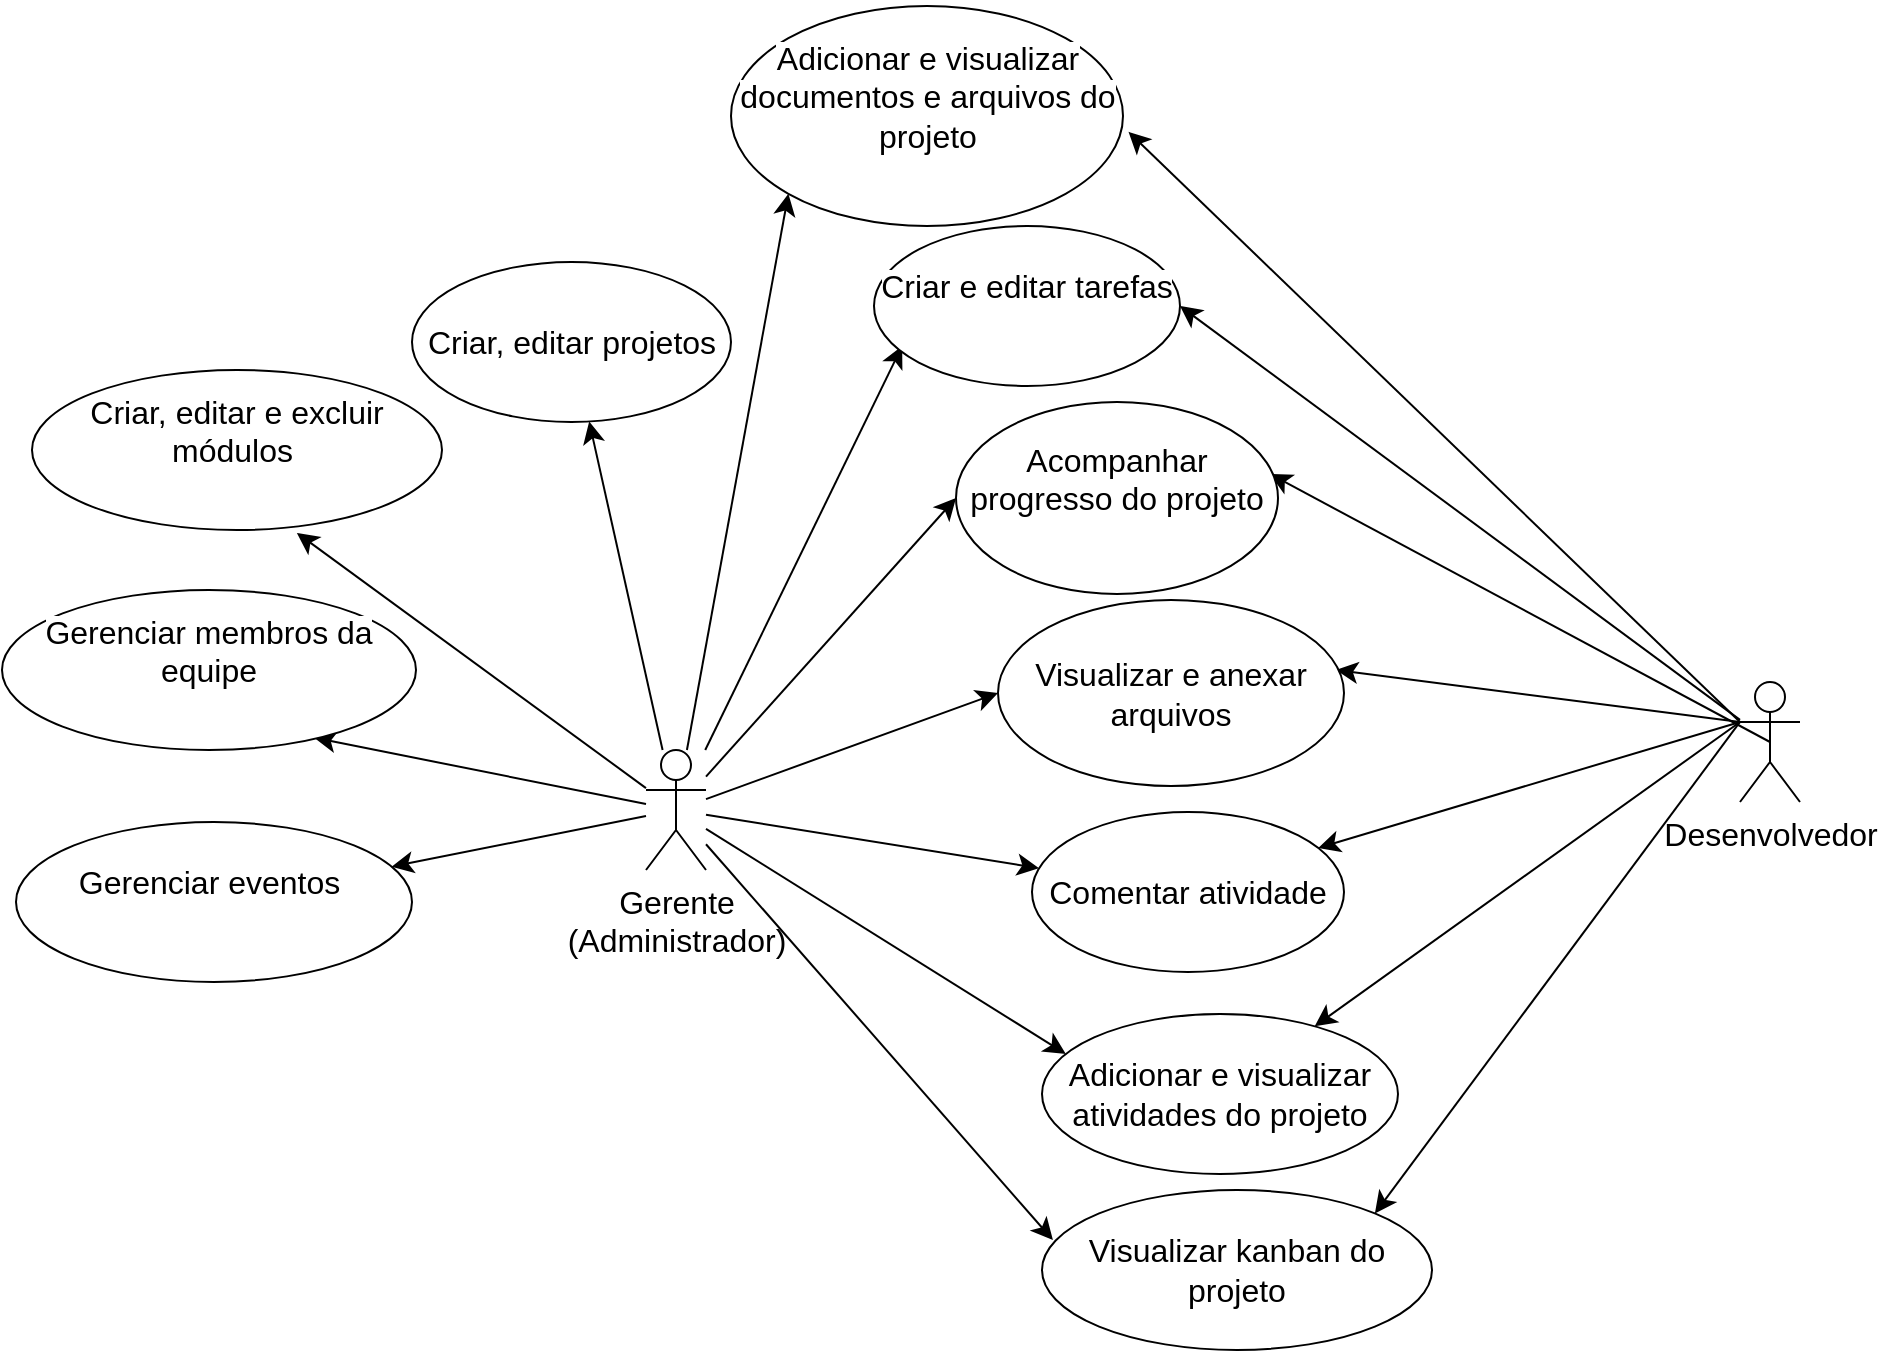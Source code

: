 <mxfile version="21.3.8" type="github">
  <diagram name="Página-1" id="W8_O13e3aCcCkk0ZVJAL">
    <mxGraphModel dx="1479" dy="1164" grid="0" gridSize="10" guides="1" tooltips="1" connect="1" arrows="1" fold="1" page="0" pageScale="1" pageWidth="827" pageHeight="1169" math="0" shadow="0">
      <root>
        <mxCell id="0" />
        <mxCell id="1" parent="0" />
        <mxCell id="oawZOLzJiCAexGbx1HZw-5" value="" style="edgeStyle=none;curved=1;rounded=0;orthogonalLoop=1;jettySize=auto;html=1;fontSize=12;startSize=8;endSize=8;" parent="1" source="oawZOLzJiCAexGbx1HZw-1" target="PAg5yYIWIMK5YvyaObWx-9" edge="1">
          <mxGeometry relative="1" as="geometry">
            <mxPoint x="-77" y="-145.0" as="targetPoint" />
          </mxGeometry>
        </mxCell>
        <mxCell id="oawZOLzJiCAexGbx1HZw-7" value="" style="edgeStyle=none;curved=1;rounded=0;orthogonalLoop=1;jettySize=auto;html=1;fontSize=12;startSize=8;endSize=8;entryX=0.754;entryY=0.923;entryDx=0;entryDy=0;entryPerimeter=0;" parent="1" source="oawZOLzJiCAexGbx1HZw-1" target="PAg5yYIWIMK5YvyaObWx-6" edge="1">
          <mxGeometry relative="1" as="geometry">
            <mxPoint x="-294.983" y="-18" as="targetPoint" />
          </mxGeometry>
        </mxCell>
        <mxCell id="oawZOLzJiCAexGbx1HZw-9" value="" style="edgeStyle=none;curved=1;rounded=0;orthogonalLoop=1;jettySize=auto;html=1;fontSize=12;startSize=8;endSize=8;entryX=0;entryY=0.5;entryDx=0;entryDy=0;" parent="1" source="oawZOLzJiCAexGbx1HZw-1" target="PAg5yYIWIMK5YvyaObWx-22" edge="1">
          <mxGeometry relative="1" as="geometry">
            <mxPoint x="187.899" y="-5" as="targetPoint" />
          </mxGeometry>
        </mxCell>
        <mxCell id="oawZOLzJiCAexGbx1HZw-11" value="" style="edgeStyle=none;curved=1;rounded=0;orthogonalLoop=1;jettySize=auto;html=1;fontSize=12;startSize=8;endSize=8;entryX=0;entryY=0.5;entryDx=0;entryDy=0;" parent="1" source="oawZOLzJiCAexGbx1HZw-1" target="PAg5yYIWIMK5YvyaObWx-23" edge="1">
          <mxGeometry relative="1" as="geometry">
            <mxPoint x="170" y="89.078" as="targetPoint" />
          </mxGeometry>
        </mxCell>
        <mxCell id="oawZOLzJiCAexGbx1HZw-16" value="" style="edgeStyle=none;curved=1;rounded=0;orthogonalLoop=1;jettySize=auto;html=1;fontSize=12;startSize=8;endSize=8;entryX=0.067;entryY=0.25;entryDx=0;entryDy=0;entryPerimeter=0;" parent="1" source="oawZOLzJiCAexGbx1HZw-1" target="PAg5yYIWIMK5YvyaObWx-28" edge="1">
          <mxGeometry relative="1" as="geometry">
            <mxPoint x="205.707" y="244" as="targetPoint" />
          </mxGeometry>
        </mxCell>
        <mxCell id="oawZOLzJiCAexGbx1HZw-18" value="" style="edgeStyle=none;curved=1;rounded=0;orthogonalLoop=1;jettySize=auto;html=1;fontSize=12;startSize=8;endSize=8;entryX=0.092;entryY=0.75;entryDx=0;entryDy=0;entryPerimeter=0;" parent="1" source="oawZOLzJiCAexGbx1HZw-1" target="PAg5yYIWIMK5YvyaObWx-21" edge="1">
          <mxGeometry relative="1" as="geometry">
            <mxPoint x="174.245" y="-111" as="targetPoint" />
          </mxGeometry>
        </mxCell>
        <mxCell id="oawZOLzJiCAexGbx1HZw-20" value="" style="edgeStyle=none;curved=1;rounded=0;orthogonalLoop=1;jettySize=auto;html=1;fontSize=12;startSize=8;endSize=8;entryX=0;entryY=1;entryDx=0;entryDy=0;" parent="1" source="oawZOLzJiCAexGbx1HZw-1" target="PAg5yYIWIMK5YvyaObWx-16" edge="1">
          <mxGeometry relative="1" as="geometry">
            <mxPoint x="106.506" y="-216" as="targetPoint" />
          </mxGeometry>
        </mxCell>
        <mxCell id="oawZOLzJiCAexGbx1HZw-22" value="" style="edgeStyle=none;curved=1;rounded=0;orthogonalLoop=1;jettySize=auto;html=1;fontSize=12;startSize=8;endSize=8;" parent="1" source="oawZOLzJiCAexGbx1HZw-1" target="PAg5yYIWIMK5YvyaObWx-26" edge="1">
          <mxGeometry relative="1" as="geometry">
            <mxPoint x="182.0" y="153.502" as="targetPoint" />
          </mxGeometry>
        </mxCell>
        <mxCell id="oawZOLzJiCAexGbx1HZw-24" value="" style="edgeStyle=none;curved=1;rounded=0;orthogonalLoop=1;jettySize=auto;html=1;fontSize=12;startSize=8;endSize=8;entryX=0.646;entryY=1.018;entryDx=0;entryDy=0;entryPerimeter=0;" parent="1" source="oawZOLzJiCAexGbx1HZw-1" target="PAg5yYIWIMK5YvyaObWx-2" edge="1">
          <mxGeometry relative="1" as="geometry">
            <mxPoint x="-279.691" y="-59" as="targetPoint" />
          </mxGeometry>
        </mxCell>
        <mxCell id="oawZOLzJiCAexGbx1HZw-52" value="" style="edgeStyle=none;curved=1;rounded=0;orthogonalLoop=1;jettySize=auto;html=1;fontSize=12;startSize=8;endSize=8;" parent="1" source="oawZOLzJiCAexGbx1HZw-1" target="PAg5yYIWIMK5YvyaObWx-8" edge="1">
          <mxGeometry relative="1" as="geometry">
            <mxPoint x="-299" y="93.026" as="targetPoint" />
          </mxGeometry>
        </mxCell>
        <mxCell id="oawZOLzJiCAexGbx1HZw-54" value="" style="edgeStyle=none;curved=1;rounded=0;orthogonalLoop=1;jettySize=auto;html=1;fontSize=12;startSize=8;endSize=8;entryX=0.028;entryY=0.313;entryDx=0;entryDy=0;entryPerimeter=0;" parent="1" source="oawZOLzJiCAexGbx1HZw-1" target="PAg5yYIWIMK5YvyaObWx-30" edge="1">
          <mxGeometry relative="1" as="geometry">
            <mxPoint x="240.277" y="328" as="targetPoint" />
          </mxGeometry>
        </mxCell>
        <mxCell id="oawZOLzJiCAexGbx1HZw-1" value="Gerente &lt;br&gt;(Administrador)" style="shape=umlActor;verticalLabelPosition=bottom;verticalAlign=top;html=1;outlineConnect=0;fontSize=16;" parent="1" vertex="1">
          <mxGeometry x="-6" y="95" width="30" height="60" as="geometry" />
        </mxCell>
        <mxCell id="oawZOLzJiCAexGbx1HZw-40" style="edgeStyle=none;curved=1;rounded=0;orthogonalLoop=1;jettySize=auto;html=1;entryX=1;entryY=0.5;entryDx=0;entryDy=0;fontSize=12;startSize=8;endSize=8;" parent="1" source="oawZOLzJiCAexGbx1HZw-25" target="PAg5yYIWIMK5YvyaObWx-21" edge="1">
          <mxGeometry relative="1" as="geometry">
            <mxPoint x="270.0" y="-138.5" as="targetPoint" />
          </mxGeometry>
        </mxCell>
        <mxCell id="oawZOLzJiCAexGbx1HZw-42" style="edgeStyle=none;curved=1;rounded=0;orthogonalLoop=1;jettySize=auto;html=1;exitX=0;exitY=0.333;exitDx=0;exitDy=0;exitPerimeter=0;entryX=1.014;entryY=0.572;entryDx=0;entryDy=0;fontSize=12;startSize=8;endSize=8;entryPerimeter=0;" parent="1" source="oawZOLzJiCAexGbx1HZw-25" target="PAg5yYIWIMK5YvyaObWx-16" edge="1">
          <mxGeometry relative="1" as="geometry">
            <mxPoint x="211" y="-275.25" as="targetPoint" />
          </mxGeometry>
        </mxCell>
        <mxCell id="oawZOLzJiCAexGbx1HZw-43" style="edgeStyle=none;curved=1;rounded=0;orthogonalLoop=1;jettySize=auto;html=1;exitX=0.5;exitY=0.5;exitDx=0;exitDy=0;exitPerimeter=0;entryX=0.975;entryY=0.375;entryDx=0;entryDy=0;fontSize=12;startSize=8;endSize=8;entryPerimeter=0;" parent="1" source="oawZOLzJiCAexGbx1HZw-25" target="PAg5yYIWIMK5YvyaObWx-22" edge="1">
          <mxGeometry relative="1" as="geometry">
            <mxPoint x="319" y="-38.5" as="targetPoint" />
          </mxGeometry>
        </mxCell>
        <mxCell id="PAg5yYIWIMK5YvyaObWx-25" style="edgeStyle=none;curved=1;rounded=0;orthogonalLoop=1;jettySize=auto;html=1;exitX=0;exitY=0.333;exitDx=0;exitDy=0;exitPerimeter=0;entryX=0.977;entryY=0.376;entryDx=0;entryDy=0;entryPerimeter=0;fontSize=12;startSize=8;endSize=8;" edge="1" parent="1" source="oawZOLzJiCAexGbx1HZw-25" target="PAg5yYIWIMK5YvyaObWx-23">
          <mxGeometry relative="1" as="geometry" />
        </mxCell>
        <mxCell id="PAg5yYIWIMK5YvyaObWx-27" style="edgeStyle=none;curved=1;rounded=0;orthogonalLoop=1;jettySize=auto;html=1;exitX=0;exitY=0.333;exitDx=0;exitDy=0;exitPerimeter=0;entryX=0.917;entryY=0.225;entryDx=0;entryDy=0;entryPerimeter=0;fontSize=12;startSize=8;endSize=8;" edge="1" parent="1" source="oawZOLzJiCAexGbx1HZw-25" target="PAg5yYIWIMK5YvyaObWx-26">
          <mxGeometry relative="1" as="geometry" />
        </mxCell>
        <mxCell id="PAg5yYIWIMK5YvyaObWx-29" style="edgeStyle=none;curved=1;rounded=0;orthogonalLoop=1;jettySize=auto;html=1;exitX=0;exitY=0.333;exitDx=0;exitDy=0;exitPerimeter=0;fontSize=12;startSize=8;endSize=8;" edge="1" parent="1" source="oawZOLzJiCAexGbx1HZw-25" target="PAg5yYIWIMK5YvyaObWx-28">
          <mxGeometry relative="1" as="geometry" />
        </mxCell>
        <mxCell id="PAg5yYIWIMK5YvyaObWx-31" style="edgeStyle=none;curved=1;rounded=0;orthogonalLoop=1;jettySize=auto;html=1;exitX=0;exitY=0.333;exitDx=0;exitDy=0;exitPerimeter=0;entryX=1;entryY=0;entryDx=0;entryDy=0;fontSize=12;startSize=8;endSize=8;" edge="1" parent="1" source="oawZOLzJiCAexGbx1HZw-25" target="PAg5yYIWIMK5YvyaObWx-30">
          <mxGeometry relative="1" as="geometry" />
        </mxCell>
        <mxCell id="oawZOLzJiCAexGbx1HZw-25" value="Desenvolvedor" style="shape=umlActor;verticalLabelPosition=bottom;verticalAlign=top;html=1;outlineConnect=0;fontSize=16;" parent="1" vertex="1">
          <mxGeometry x="541" y="61" width="30" height="60" as="geometry" />
        </mxCell>
        <mxCell id="oawZOLzJiCAexGbx1HZw-55" style="edgeStyle=none;curved=1;rounded=0;orthogonalLoop=1;jettySize=auto;html=1;exitX=0;exitY=1;exitDx=0;exitDy=0;exitPerimeter=0;fontSize=12;startSize=8;endSize=8;" parent="1" source="oawZOLzJiCAexGbx1HZw-25" target="oawZOLzJiCAexGbx1HZw-25" edge="1">
          <mxGeometry relative="1" as="geometry" />
        </mxCell>
        <mxCell id="PAg5yYIWIMK5YvyaObWx-2" value="&#xa;&lt;span style=&quot;color: rgb(0, 0, 0); font-family: Helvetica; font-size: 16px; font-style: normal; font-variant-ligatures: normal; font-variant-caps: normal; font-weight: 400; letter-spacing: normal; orphans: 2; text-align: center; text-indent: 0px; text-transform: none; widows: 2; word-spacing: 0px; -webkit-text-stroke-width: 0px; background-color: rgb(255, 255, 255); text-decoration-thickness: initial; text-decoration-style: initial; text-decoration-color: initial; float: none; display: inline !important;&quot;&gt;Criar, editar e excluir módulos&amp;nbsp;&lt;/span&gt;&#xa;&#xa;" style="ellipse;whiteSpace=wrap;html=1;fontSize=16;" vertex="1" parent="1">
          <mxGeometry x="-313" y="-95" width="205" height="80" as="geometry" />
        </mxCell>
        <mxCell id="PAg5yYIWIMK5YvyaObWx-6" value="&#xa;&lt;span style=&quot;color: rgb(0, 0, 0); font-family: Helvetica; font-size: 16px; font-style: normal; font-variant-ligatures: normal; font-variant-caps: normal; font-weight: 400; letter-spacing: normal; orphans: 2; text-align: center; text-indent: 0px; text-transform: none; widows: 2; word-spacing: 0px; -webkit-text-stroke-width: 0px; background-color: rgb(255, 255, 255); text-decoration-thickness: initial; text-decoration-style: initial; text-decoration-color: initial; float: none; display: inline !important;&quot;&gt;Gerenciar membros da equipe&lt;/span&gt;&#xa;&#xa;" style="ellipse;whiteSpace=wrap;html=1;fontSize=16;" vertex="1" parent="1">
          <mxGeometry x="-328" y="15" width="207" height="80" as="geometry" />
        </mxCell>
        <mxCell id="PAg5yYIWIMK5YvyaObWx-8" value="&#xa;&lt;span style=&quot;color: rgb(0, 0, 0); font-family: Helvetica; font-size: 16px; font-style: normal; font-variant-ligatures: normal; font-variant-caps: normal; font-weight: 400; letter-spacing: normal; orphans: 2; text-align: center; text-indent: 0px; text-transform: none; widows: 2; word-spacing: 0px; -webkit-text-stroke-width: 0px; background-color: rgb(255, 255, 255); text-decoration-thickness: initial; text-decoration-style: initial; text-decoration-color: initial; float: none; display: inline !important;&quot;&gt;Gerenciar eventos&amp;nbsp;&lt;/span&gt;&#xa;&#xa;" style="ellipse;whiteSpace=wrap;html=1;fontSize=16;" vertex="1" parent="1">
          <mxGeometry x="-321" y="131" width="198" height="80" as="geometry" />
        </mxCell>
        <mxCell id="PAg5yYIWIMK5YvyaObWx-9" value="Criar, editar projetos" style="ellipse;whiteSpace=wrap;html=1;fontSize=16;" vertex="1" parent="1">
          <mxGeometry x="-123" y="-149" width="159.5" height="80" as="geometry" />
        </mxCell>
        <mxCell id="PAg5yYIWIMK5YvyaObWx-16" value="&#xa;&lt;span style=&quot;color: rgb(0, 0, 0); font-family: Helvetica; font-size: 16px; font-style: normal; font-variant-ligatures: normal; font-variant-caps: normal; font-weight: 400; letter-spacing: normal; orphans: 2; text-align: center; text-indent: 0px; text-transform: none; widows: 2; word-spacing: 0px; -webkit-text-stroke-width: 0px; background-color: rgb(255, 255, 255); text-decoration-thickness: initial; text-decoration-style: initial; text-decoration-color: initial; float: none; display: inline !important;&quot;&gt;Adicionar e visualizar documentos e arquivos do projeto&lt;/span&gt;&#xa;&#xa;" style="ellipse;whiteSpace=wrap;html=1;fontSize=16;" vertex="1" parent="1">
          <mxGeometry x="36.5" y="-277" width="196" height="110" as="geometry" />
        </mxCell>
        <mxCell id="PAg5yYIWIMK5YvyaObWx-21" value="&#xa;&lt;span style=&quot;color: rgb(0, 0, 0); font-family: Helvetica; font-size: 16px; font-style: normal; font-variant-ligatures: normal; font-variant-caps: normal; font-weight: 400; letter-spacing: normal; orphans: 2; text-align: center; text-indent: 0px; text-transform: none; widows: 2; word-spacing: 0px; -webkit-text-stroke-width: 0px; background-color: rgb(255, 255, 255); text-decoration-thickness: initial; text-decoration-style: initial; text-decoration-color: initial; float: none; display: inline !important;&quot;&gt;Criar e editar tarefas&lt;/span&gt;&#xa;&#xa;" style="ellipse;whiteSpace=wrap;html=1;fontSize=16;" vertex="1" parent="1">
          <mxGeometry x="108" y="-167" width="153" height="80" as="geometry" />
        </mxCell>
        <mxCell id="PAg5yYIWIMK5YvyaObWx-22" value="&#xa;&lt;span style=&quot;color: rgb(0, 0, 0); font-family: Helvetica; font-size: 16px; font-style: normal; font-variant-ligatures: normal; font-variant-caps: normal; font-weight: 400; letter-spacing: normal; orphans: 2; text-align: center; text-indent: 0px; text-transform: none; widows: 2; word-spacing: 0px; -webkit-text-stroke-width: 0px; background-color: rgb(255, 255, 255); text-decoration-thickness: initial; text-decoration-style: initial; text-decoration-color: initial; float: none; display: inline !important;&quot;&gt;Acompanhar progresso do projeto&lt;/span&gt;&#xa;&#xa;" style="ellipse;whiteSpace=wrap;html=1;fontSize=16;" vertex="1" parent="1">
          <mxGeometry x="149" y="-79" width="161" height="96" as="geometry" />
        </mxCell>
        <mxCell id="PAg5yYIWIMK5YvyaObWx-23" value="Visualizar e anexar arquivos" style="ellipse;whiteSpace=wrap;html=1;fontSize=16;" vertex="1" parent="1">
          <mxGeometry x="170" y="20" width="173" height="93" as="geometry" />
        </mxCell>
        <mxCell id="PAg5yYIWIMK5YvyaObWx-26" value="Comentar atividade" style="ellipse;whiteSpace=wrap;html=1;fontSize=16;" vertex="1" parent="1">
          <mxGeometry x="187" y="126" width="156" height="80" as="geometry" />
        </mxCell>
        <mxCell id="PAg5yYIWIMK5YvyaObWx-28" value="Adicionar e visualizar atividades do projeto" style="ellipse;whiteSpace=wrap;html=1;fontSize=16;" vertex="1" parent="1">
          <mxGeometry x="192" y="227" width="178" height="80" as="geometry" />
        </mxCell>
        <mxCell id="PAg5yYIWIMK5YvyaObWx-30" value="Visualizar kanban do projeto" style="ellipse;whiteSpace=wrap;html=1;fontSize=16;" vertex="1" parent="1">
          <mxGeometry x="192" y="315" width="195" height="80" as="geometry" />
        </mxCell>
      </root>
    </mxGraphModel>
  </diagram>
</mxfile>
